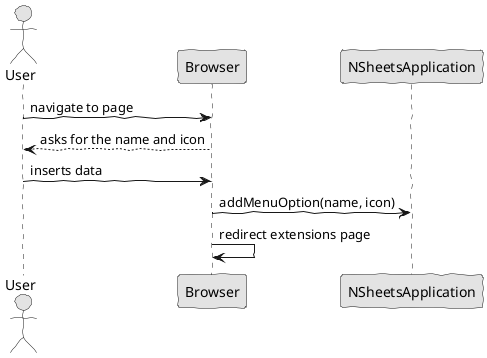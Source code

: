 @startuml
skinparam handwritten true
skinparam monochrome true
skinparam packageStyle rect
skinparam defaultFontName FG Virgil
skinparam shadowing false

actor User

User -> Browser : navigate to page 
Browser --> User : asks for the name and icon
User -> Browser : inserts data 

Browser -> NSheetsApplication: addMenuOption(name, icon)

Browser -> Browser : redirect extensions page

@enduml